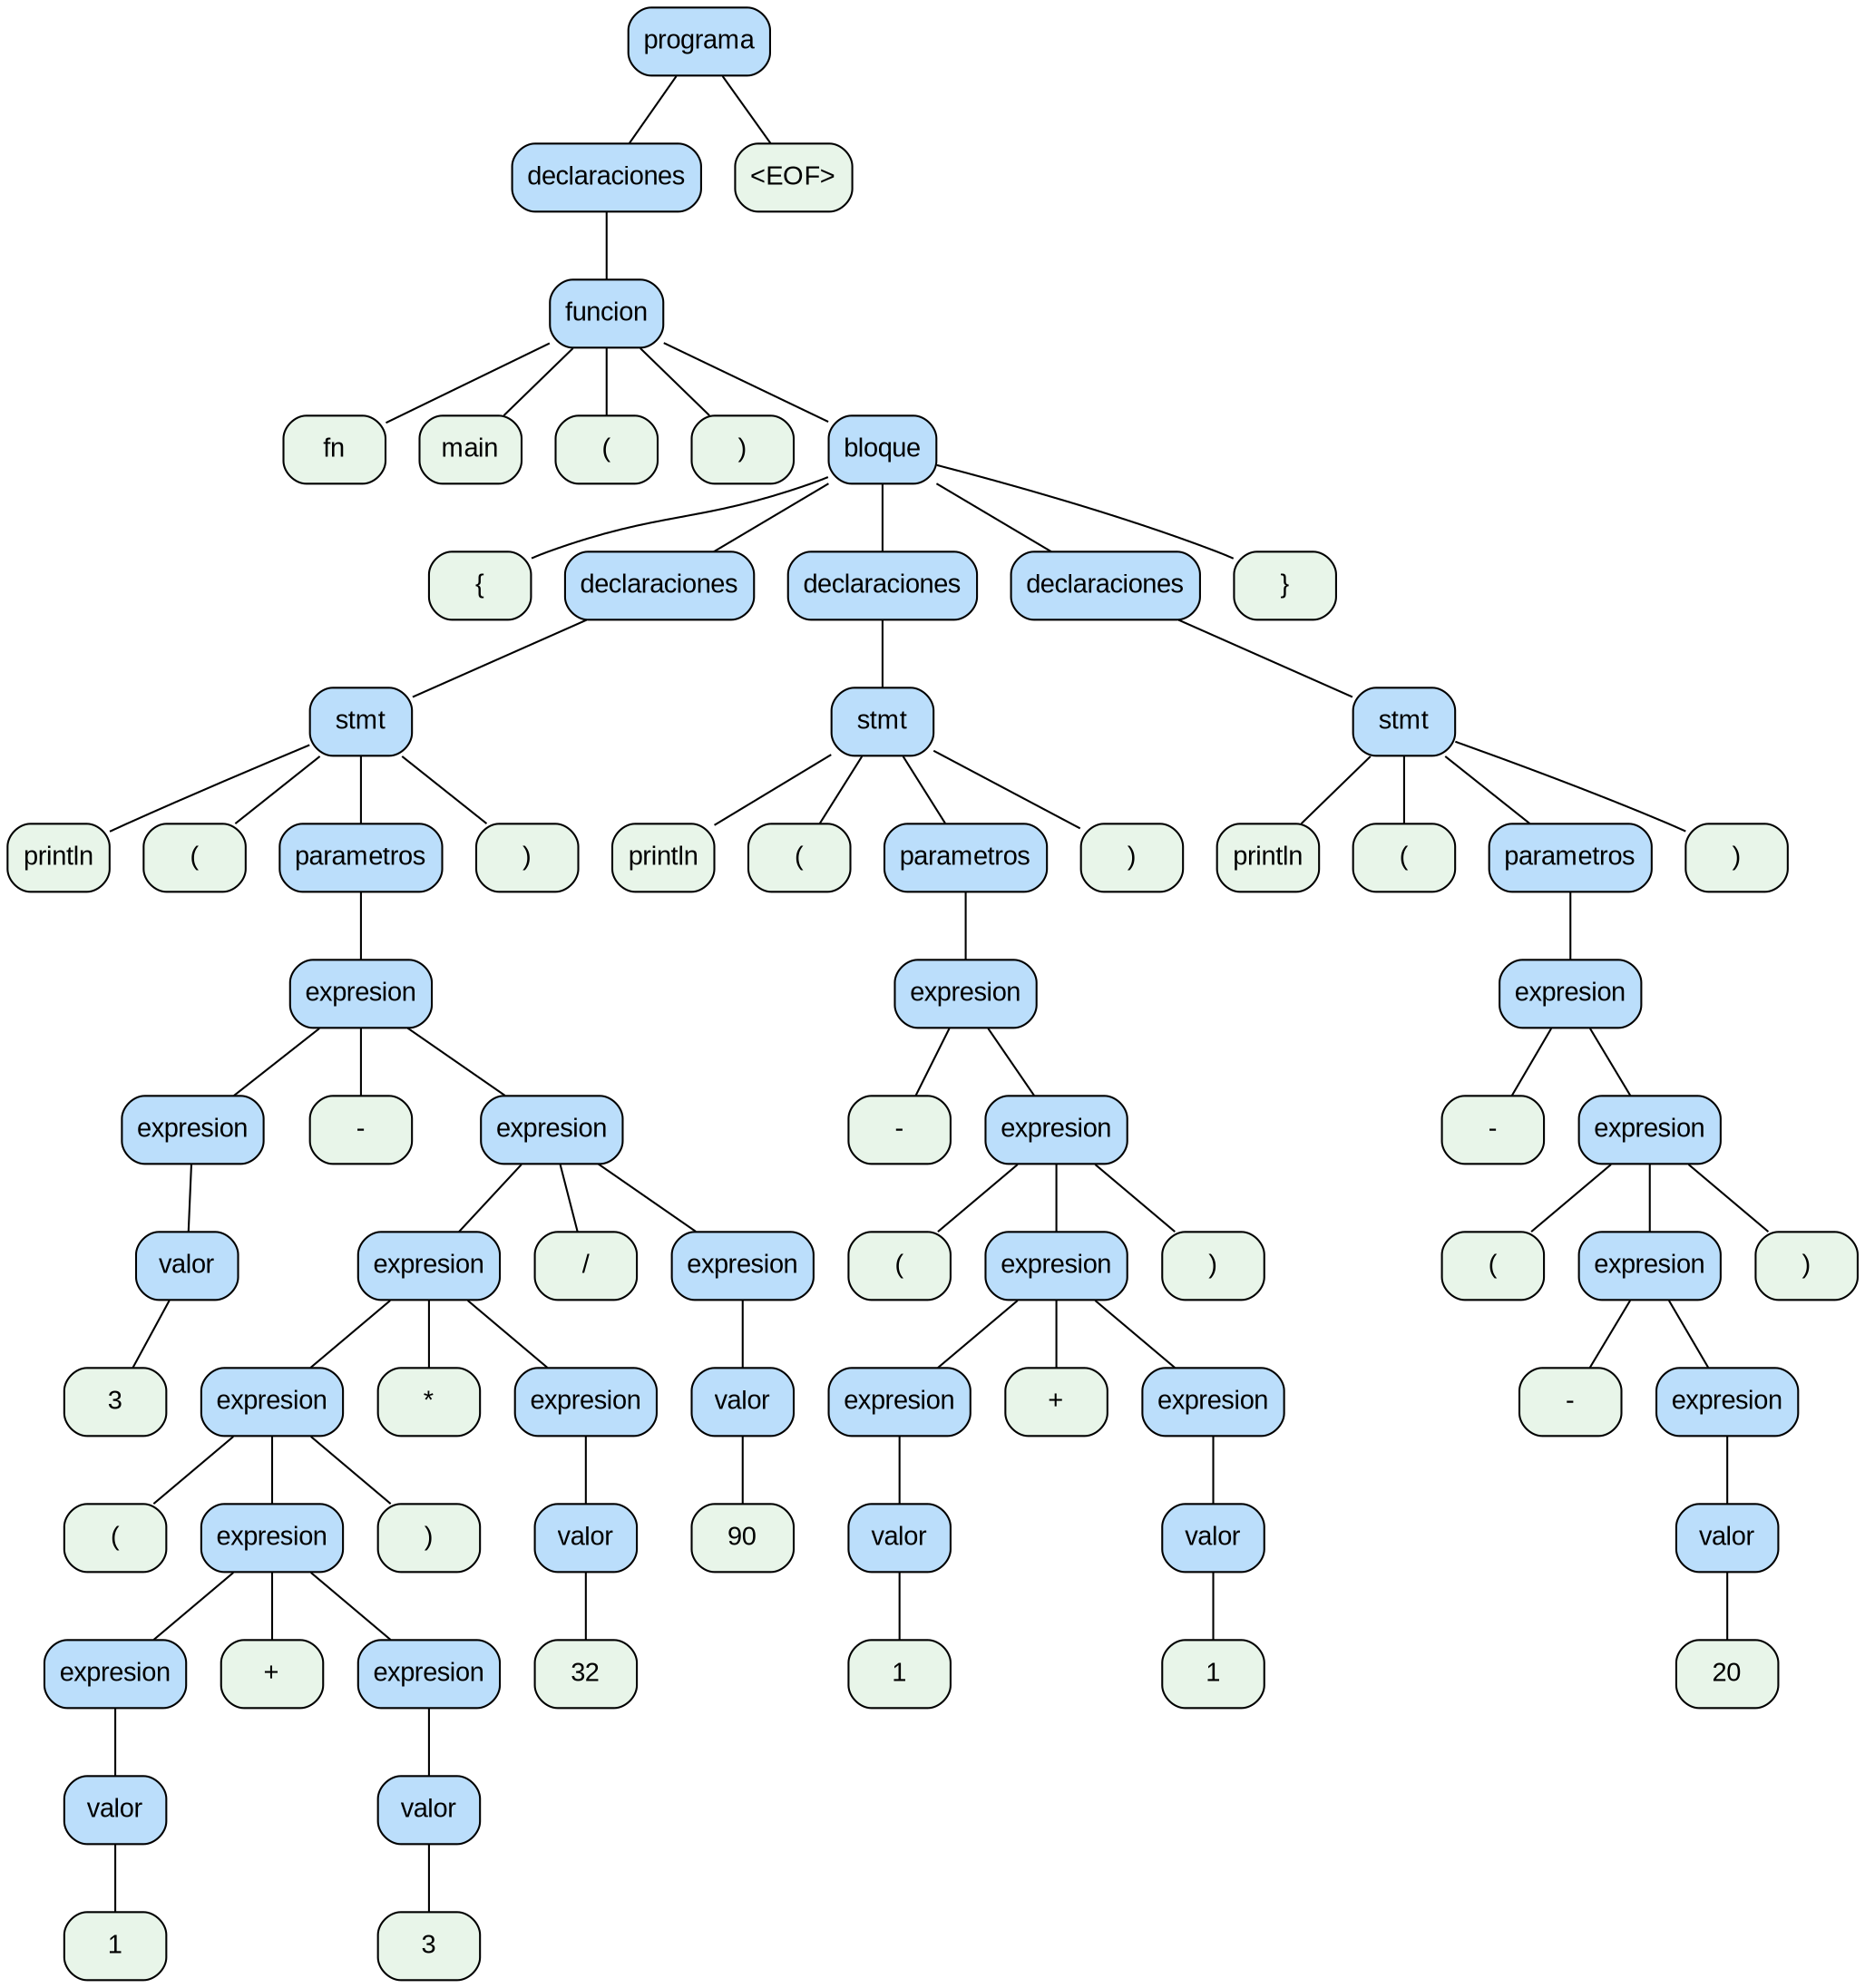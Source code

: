 digraph G {
  node [shape=box, style="rounded,filled", fontname="Arial"];
  edge [arrowhead=none];
  0 [label="programa", fillcolor="#bbdefb"];
  1 [label="declaraciones", fillcolor="#bbdefb"];
  2 [label="funcion", fillcolor="#bbdefb"];
  3 [label="fn", fillcolor="#e8f5e9"];
  2 -> 3;
  4 [label="main", fillcolor="#e8f5e9"];
  2 -> 4;
  5 [label="(", fillcolor="#e8f5e9"];
  2 -> 5;
  6 [label=")", fillcolor="#e8f5e9"];
  2 -> 6;
  7 [label="bloque", fillcolor="#bbdefb"];
  8 [label="{", fillcolor="#e8f5e9"];
  7 -> 8;
  9 [label="declaraciones", fillcolor="#bbdefb"];
  10 [label="stmt", fillcolor="#bbdefb"];
  11 [label="println", fillcolor="#e8f5e9"];
  10 -> 11;
  12 [label="(", fillcolor="#e8f5e9"];
  10 -> 12;
  13 [label="parametros", fillcolor="#bbdefb"];
  14 [label="expresion", fillcolor="#bbdefb"];
  15 [label="expresion", fillcolor="#bbdefb"];
  16 [label="valor", fillcolor="#bbdefb"];
  17 [label="3", fillcolor="#e8f5e9"];
  16 -> 17;
  15 -> 16;
  14 -> 15;
  18 [label="-", fillcolor="#e8f5e9"];
  14 -> 18;
  19 [label="expresion", fillcolor="#bbdefb"];
  20 [label="expresion", fillcolor="#bbdefb"];
  21 [label="expresion", fillcolor="#bbdefb"];
  22 [label="(", fillcolor="#e8f5e9"];
  21 -> 22;
  23 [label="expresion", fillcolor="#bbdefb"];
  24 [label="expresion", fillcolor="#bbdefb"];
  25 [label="valor", fillcolor="#bbdefb"];
  26 [label="1", fillcolor="#e8f5e9"];
  25 -> 26;
  24 -> 25;
  23 -> 24;
  27 [label="+", fillcolor="#e8f5e9"];
  23 -> 27;
  28 [label="expresion", fillcolor="#bbdefb"];
  29 [label="valor", fillcolor="#bbdefb"];
  30 [label="3", fillcolor="#e8f5e9"];
  29 -> 30;
  28 -> 29;
  23 -> 28;
  21 -> 23;
  31 [label=")", fillcolor="#e8f5e9"];
  21 -> 31;
  20 -> 21;
  32 [label="*", fillcolor="#e8f5e9"];
  20 -> 32;
  33 [label="expresion", fillcolor="#bbdefb"];
  34 [label="valor", fillcolor="#bbdefb"];
  35 [label="32", fillcolor="#e8f5e9"];
  34 -> 35;
  33 -> 34;
  20 -> 33;
  19 -> 20;
  36 [label="/", fillcolor="#e8f5e9"];
  19 -> 36;
  37 [label="expresion", fillcolor="#bbdefb"];
  38 [label="valor", fillcolor="#bbdefb"];
  39 [label="90", fillcolor="#e8f5e9"];
  38 -> 39;
  37 -> 38;
  19 -> 37;
  14 -> 19;
  13 -> 14;
  10 -> 13;
  40 [label=")", fillcolor="#e8f5e9"];
  10 -> 40;
  9 -> 10;
  7 -> 9;
  41 [label="declaraciones", fillcolor="#bbdefb"];
  42 [label="stmt", fillcolor="#bbdefb"];
  43 [label="println", fillcolor="#e8f5e9"];
  42 -> 43;
  44 [label="(", fillcolor="#e8f5e9"];
  42 -> 44;
  45 [label="parametros", fillcolor="#bbdefb"];
  46 [label="expresion", fillcolor="#bbdefb"];
  47 [label="-", fillcolor="#e8f5e9"];
  46 -> 47;
  48 [label="expresion", fillcolor="#bbdefb"];
  49 [label="(", fillcolor="#e8f5e9"];
  48 -> 49;
  50 [label="expresion", fillcolor="#bbdefb"];
  51 [label="expresion", fillcolor="#bbdefb"];
  52 [label="valor", fillcolor="#bbdefb"];
  53 [label="1", fillcolor="#e8f5e9"];
  52 -> 53;
  51 -> 52;
  50 -> 51;
  54 [label="+", fillcolor="#e8f5e9"];
  50 -> 54;
  55 [label="expresion", fillcolor="#bbdefb"];
  56 [label="valor", fillcolor="#bbdefb"];
  57 [label="1", fillcolor="#e8f5e9"];
  56 -> 57;
  55 -> 56;
  50 -> 55;
  48 -> 50;
  58 [label=")", fillcolor="#e8f5e9"];
  48 -> 58;
  46 -> 48;
  45 -> 46;
  42 -> 45;
  59 [label=")", fillcolor="#e8f5e9"];
  42 -> 59;
  41 -> 42;
  7 -> 41;
  60 [label="declaraciones", fillcolor="#bbdefb"];
  61 [label="stmt", fillcolor="#bbdefb"];
  62 [label="println", fillcolor="#e8f5e9"];
  61 -> 62;
  63 [label="(", fillcolor="#e8f5e9"];
  61 -> 63;
  64 [label="parametros", fillcolor="#bbdefb"];
  65 [label="expresion", fillcolor="#bbdefb"];
  66 [label="-", fillcolor="#e8f5e9"];
  65 -> 66;
  67 [label="expresion", fillcolor="#bbdefb"];
  68 [label="(", fillcolor="#e8f5e9"];
  67 -> 68;
  69 [label="expresion", fillcolor="#bbdefb"];
  70 [label="-", fillcolor="#e8f5e9"];
  69 -> 70;
  71 [label="expresion", fillcolor="#bbdefb"];
  72 [label="valor", fillcolor="#bbdefb"];
  73 [label="20", fillcolor="#e8f5e9"];
  72 -> 73;
  71 -> 72;
  69 -> 71;
  67 -> 69;
  74 [label=")", fillcolor="#e8f5e9"];
  67 -> 74;
  65 -> 67;
  64 -> 65;
  61 -> 64;
  75 [label=")", fillcolor="#e8f5e9"];
  61 -> 75;
  60 -> 61;
  7 -> 60;
  76 [label="}", fillcolor="#e8f5e9"];
  7 -> 76;
  2 -> 7;
  1 -> 2;
  0 -> 1;
  77 [label="<EOF>", fillcolor="#e8f5e9"];
  0 -> 77;
}
